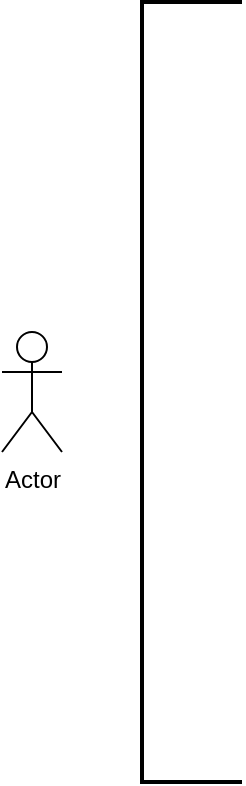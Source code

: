<mxfile version="16.6.6" type="github"><diagram id="DSrccoPb1L_ZYDu_fJc8" name="Page-1"><mxGraphModel dx="946" dy="1773" grid="1" gridSize="10" guides="1" tooltips="1" connect="1" arrows="1" fold="1" page="1" pageScale="1" pageWidth="827" pageHeight="1169" math="0" shadow="0"><root><mxCell id="0"/><mxCell id="1" parent="0"/><mxCell id="VGhOZueXq3OKFW1K8l53-1" value="Actor" style="shape=umlActor;verticalLabelPosition=bottom;verticalAlign=top;html=1;outlineConnect=0;" vertex="1" parent="1"><mxGeometry x="80" y="80" width="30" height="60" as="geometry"/></mxCell><mxCell id="VGhOZueXq3OKFW1K8l53-2" value="" style="strokeWidth=2;html=1;shape=mxgraph.flowchart.annotation_1;align=left;pointerEvents=1;" vertex="1" parent="1"><mxGeometry x="150" y="-85" width="50" height="390" as="geometry"/></mxCell></root></mxGraphModel></diagram></mxfile>